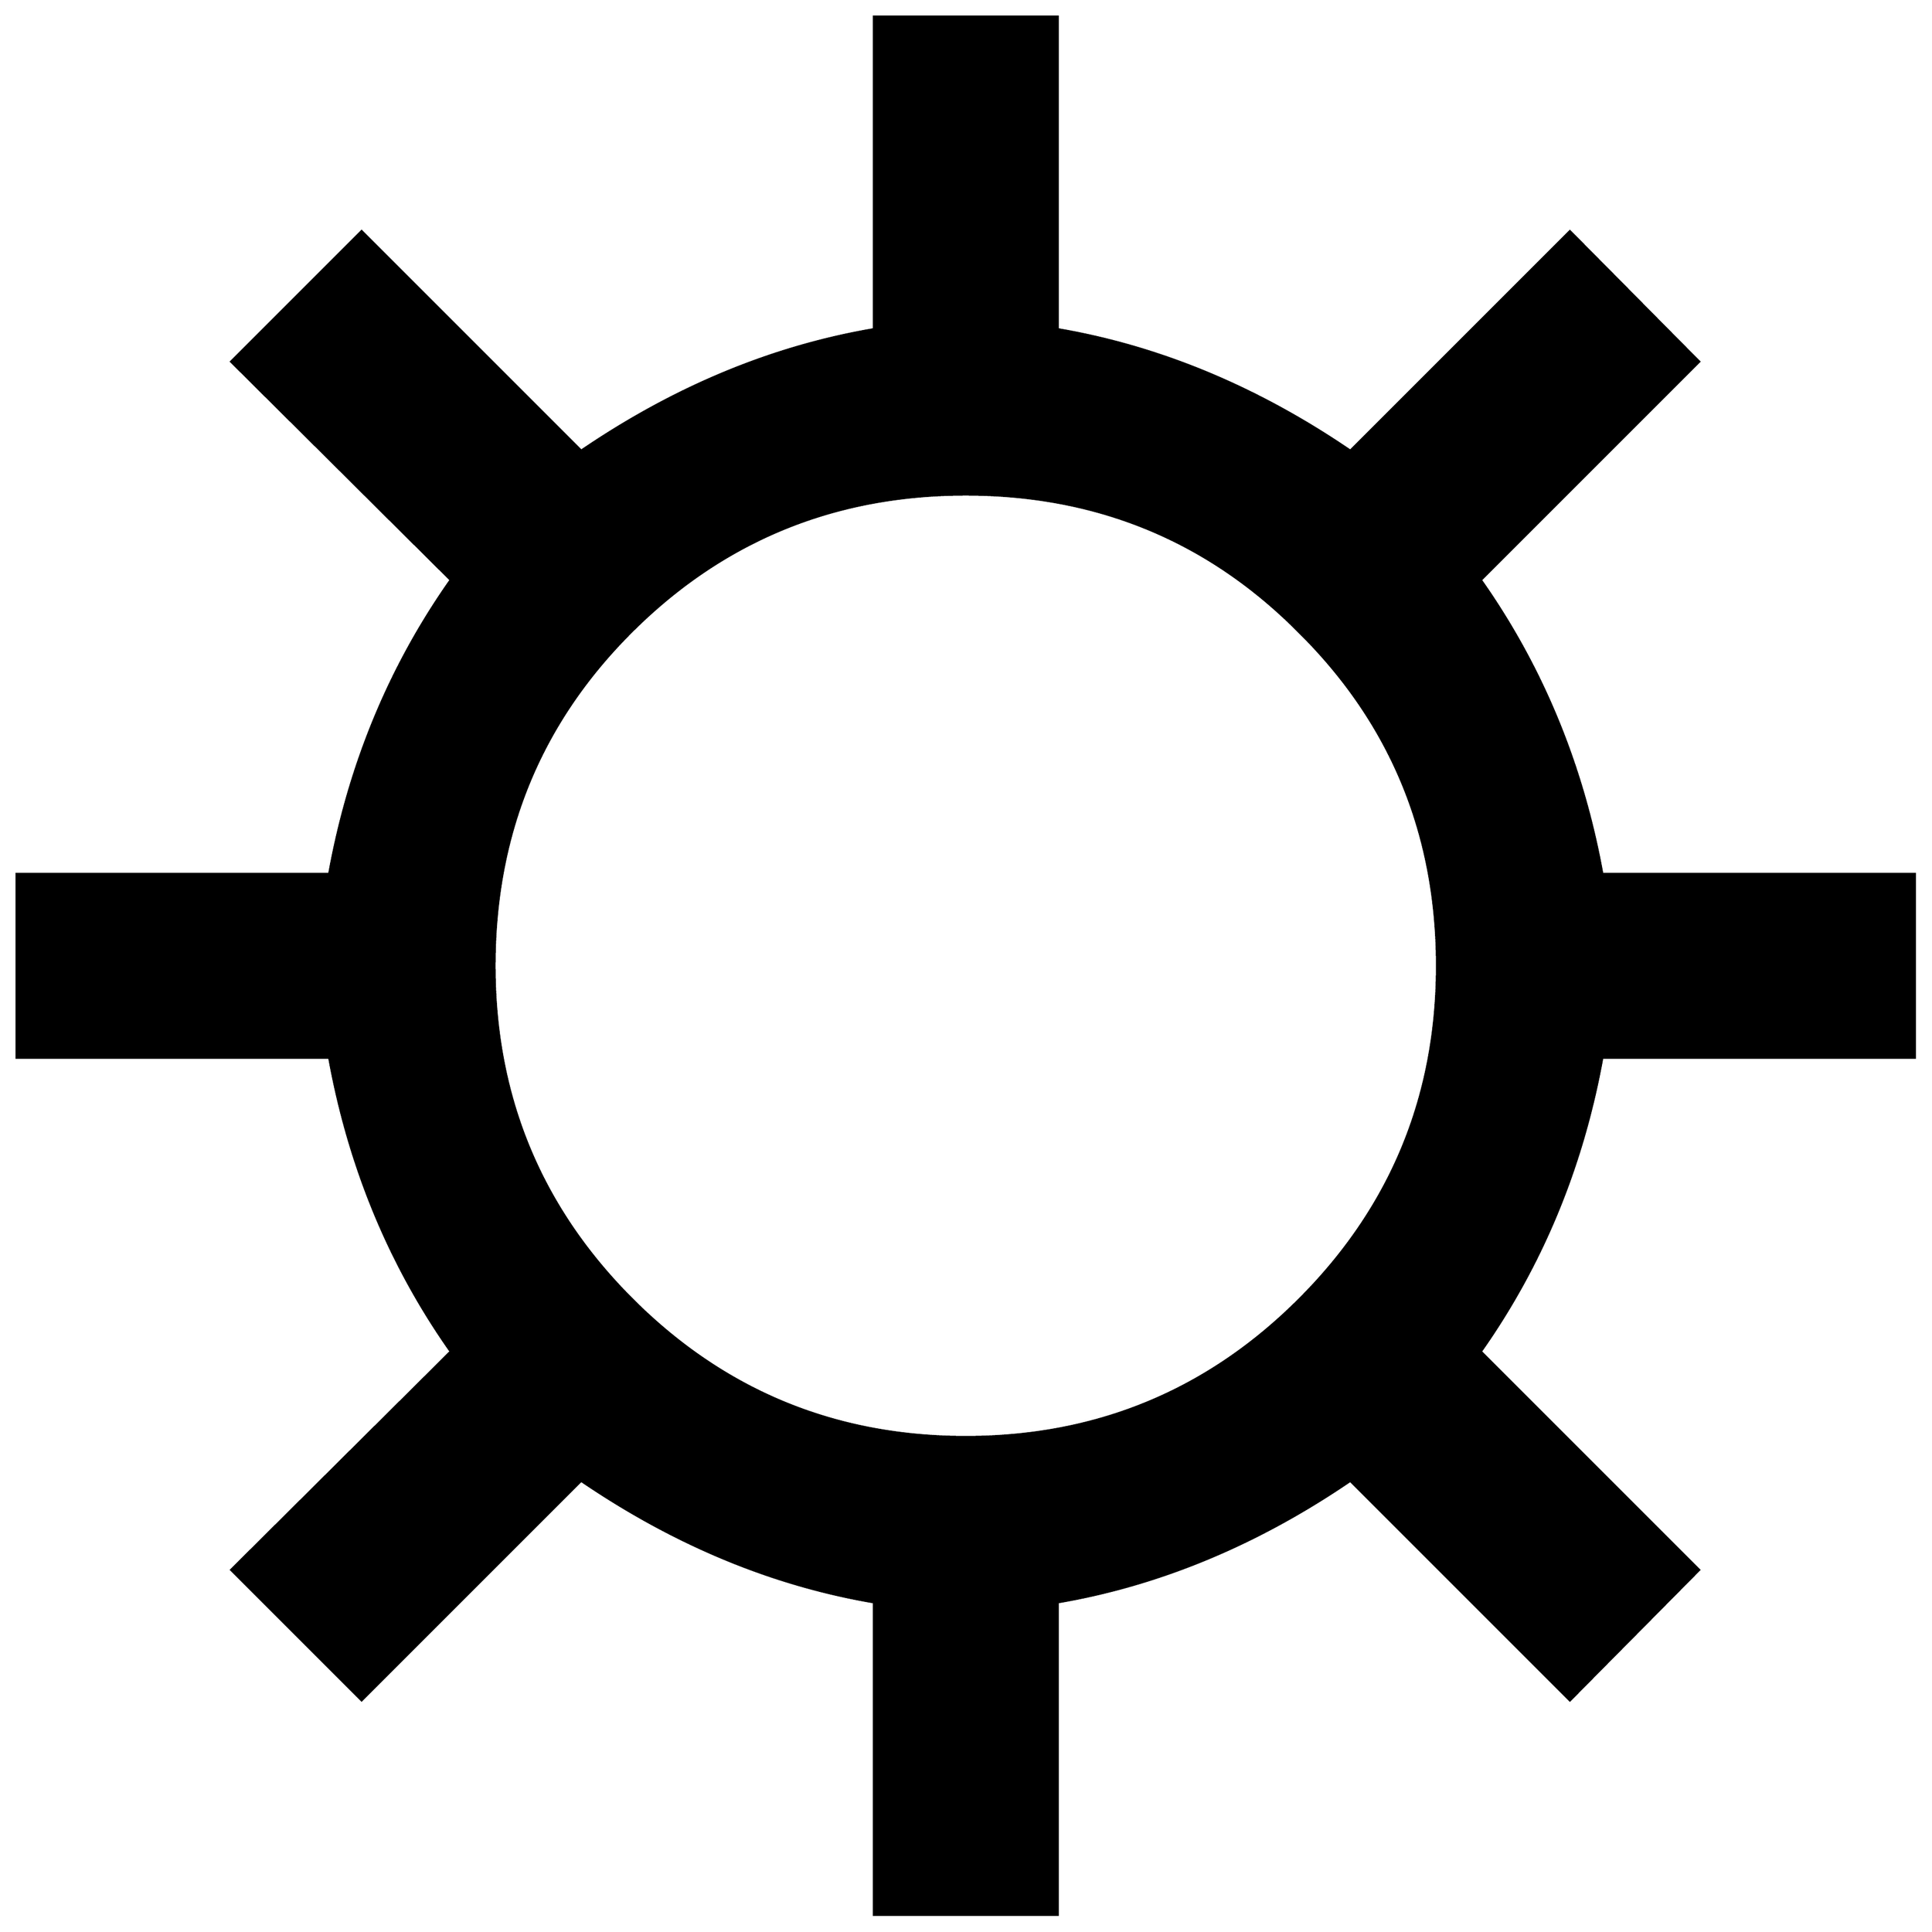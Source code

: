 


\begin{tikzpicture}[y=0.80pt, x=0.80pt, yscale=-1.0, xscale=1.0, inner sep=0pt, outer sep=0pt]
\begin{scope}[shift={(100.0,1706.0)},nonzero rule]
  \path[draw=.,fill=.,line width=1.600pt] (1570.0,-508.0) --
    (1318.0,-508.0) .. controls (1302.0,-420.0) and
    (1269.333,-341.0) .. (1220.0,-271.0) -- (1396.0,-95.0) --
    (1292.0,10.0) -- (1115.0,-167.0) .. controls (1039.667,-115.667)
    and (961.0,-83.0) .. (879.0,-69.0) -- (879.0,183.0) --
    (731.0,183.0) -- (731.0,-69.0) .. controls (649.0,-83.0) and
    (570.333,-115.667) .. (495.0,-167.0) -- (318.0,10.0) --
    (213.0,-95.0) -- (390.0,-271.0) .. controls (340.667,-341.0)
    and (308.0,-420.0) .. (292.0,-508.0) -- (40.0,-508.0) --
    (40.0,-656.0) -- (292.0,-656.0) .. controls (308.0,-744.0)
    and (340.667,-823.0) .. (390.0,-893.0) -- (213.0,-1069.0) --
    (318.0,-1174.0) -- (495.0,-997.0) .. controls
    (570.333,-1048.333) and (649.0,-1081.0) .. (731.0,-1095.0) --
    (731.0,-1347.0) -- (879.0,-1347.0) -- (879.0,-1095.0) ..
    controls (961.0,-1081.0) and (1039.667,-1048.333) ..
    (1115.0,-997.0) -- (1292.0,-1174.0) -- (1396.0,-1069.0) --
    (1220.0,-893.0) .. controls (1269.333,-823.0) and
    (1302.0,-744.0) .. (1318.0,-656.0) -- (1570.0,-656.0) --
    (1570.0,-508.0) -- cycle(1185.0,-582.0) .. controls
    (1185.0,-688.0) and (1148.0,-777.667) .. (1074.0,-851.0) ..
    controls (1000.667,-925.0) and (911.0,-962.0) ..
    (805.0,-962.0) .. controls (699.0,-962.0) and (609.0,-925.0)
    .. (535.0,-851.0) .. controls (461.667,-777.667) and
    (425.0,-688.0) .. (425.0,-582.0) .. controls (425.0,-476.667)
    and (462.0,-387.0) .. (536.0,-313.0) .. controls
    (610.0,-239.0) and (699.667,-202.0) .. (805.0,-202.0) ..
    controls (910.333,-202.0) and (1000.0,-239.0) ..
    (1074.0,-313.0) .. controls (1148.0,-387.0) and
    (1185.0,-476.667) .. (1185.0,-582.0) -- cycle;
\end{scope}

\end{tikzpicture}

